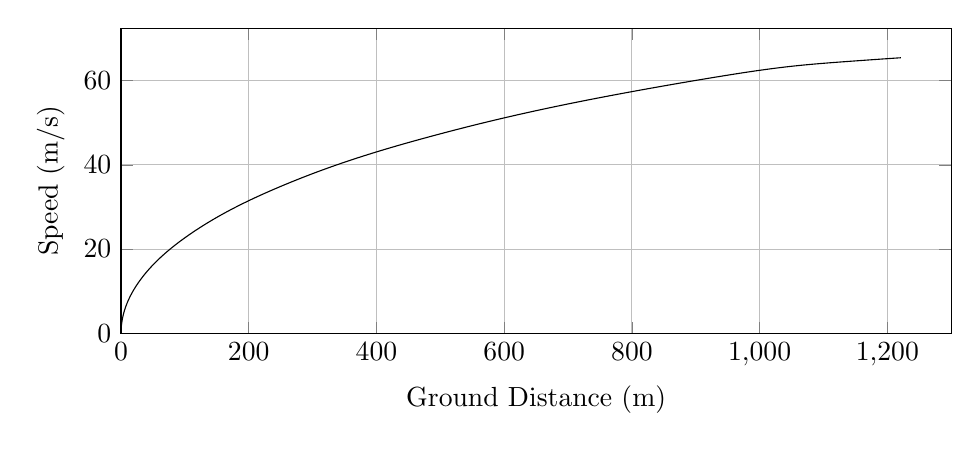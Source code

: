 %Speed_vs_GroundDistance
\begin{tikzpicture}

\begin{axis}[
width=\textwidth,
height=0.45\textwidth,
scaled ticks=false, tick label style={/pgf/number format/fixed},
xmin=0.0,
xmax=1300,
xlabel={Ground Distance (m)},
xmajorgrids,
ymin=0.0,
ymax=72.406,
ylabel={Speed (m/s)},
ymajorgrids
]

\addplot [
color=black,
solid
]
table[row sep=crcr]{
1.373E-8	2.746E-4\\
2.605E-7	0.001\\
2.049E-6	0.003\\
9.924E-6	0.007\\
4.745E-5	0.016\\
1.74E-4	0.031\\
4.061E-4	0.047\\
7.313E-4	0.063\\
0.001	0.08\\
0.002	0.096\\
0.002	0.112\\
0.003	0.129\\
0.004	0.145\\
0.005	0.161\\
0.006	0.177\\
0.007	0.194\\
0.008	0.21\\
0.009	0.226\\
0.011	0.242\\
0.012	0.259\\
0.014	0.275\\
0.015	0.291\\
0.017	0.308\\
0.019	0.324\\
0.021	0.34\\
0.023	0.357\\
0.025	0.373\\
0.028	0.389\\
0.03	0.406\\
0.032	0.422\\
0.035	0.439\\
0.038	0.455\\
0.04	0.472\\
0.043	0.488\\
0.046	0.504\\
0.049	0.521\\
0.053	0.537\\
0.056	0.553\\
0.059	0.57\\
0.063	0.586\\
0.066	0.603\\
0.07	0.619\\
0.074	0.636\\
0.078	0.653\\
0.082	0.669\\
0.086	0.686\\
0.09	0.702\\
0.094	0.719\\
0.099	0.736\\
0.103	0.752\\
0.108	0.769\\
0.112	0.785\\
0.117	0.802\\
0.122	0.819\\
0.127	0.836\\
0.132	0.852\\
0.138	0.869\\
0.143	0.886\\
0.148	0.902\\
0.154	0.919\\
0.159	0.935\\
0.165	0.952\\
0.171	0.969\\
0.177	0.986\\
0.183	1.003\\
0.189	1.02\\
0.196	1.037\\
0.202	1.053\\
0.209	1.07\\
0.215	1.088\\
0.222	1.104\\
0.229	1.122\\
0.236	1.138\\
0.243	1.155\\
0.25	1.172\\
0.258	1.189\\
0.265	1.206\\
0.272	1.223\\
0.28	1.24\\
0.288	1.257\\
0.296	1.274\\
0.304	1.292\\
0.312	1.309\\
0.32	1.326\\
0.329	1.343\\
0.337	1.36\\
0.346	1.377\\
0.355	1.395\\
0.363	1.412\\
0.372	1.43\\
0.382	1.447\\
0.391	1.464\\
0.4	1.481\\
0.41	1.499\\
0.419	1.516\\
0.429	1.533\\
0.438	1.551\\
0.448	1.568\\
0.458	1.585\\
0.468	1.603\\
0.479	1.621\\
0.489	1.638\\
0.5	1.656\\
0.511	1.674\\
0.521	1.691\\
0.532	1.709\\
0.543	1.726\\
0.554	1.743\\
0.565	1.761\\
0.577	1.779\\
0.589	1.797\\
0.6	1.815\\
0.612	1.832\\
0.624	1.85\\
0.636	1.868\\
0.649	1.886\\
0.661	1.904\\
0.674	1.922\\
0.686	1.94\\
0.699	1.958\\
0.712	1.976\\
0.725	1.994\\
0.738	2.012\\
0.752	2.03\\
0.765	2.049\\
0.779	2.067\\
0.793	2.085\\
0.807	2.104\\
0.822	2.122\\
0.836	2.141\\
0.85	2.159\\
0.865	2.178\\
0.88	2.197\\
0.895	2.215\\
0.91	2.233\\
0.925	2.252\\
0.94	2.27\\
0.956	2.289\\
0.971	2.307\\
0.987	2.326\\
1.003	2.344\\
1.019	2.363\\
1.035	2.382\\
1.052	2.401\\
1.068	2.419\\
1.085	2.438\\
1.101	2.456\\
1.118	2.475\\
1.135	2.494\\
1.153	2.513\\
1.17	2.532\\
1.188	2.551\\
1.206	2.57\\
1.224	2.589\\
1.242	2.608\\
1.261	2.628\\
1.279	2.647\\
1.298	2.666\\
1.317	2.685\\
1.335	2.704\\
1.354	2.723\\
1.374	2.743\\
1.393	2.762\\
1.413	2.782\\
1.433	2.801\\
1.453	2.82\\
1.473	2.84\\
1.493	2.859\\
1.514	2.879\\
1.534	2.898\\
1.555	2.918\\
1.576	2.937\\
1.598	2.957\\
1.62	2.977\\
1.641	2.997\\
1.663	3.017\\
1.686	3.038\\
1.708	3.057\\
1.73	3.076\\
1.752	3.096\\
1.774	3.116\\
1.797	3.136\\
1.82	3.156\\
1.843	3.175\\
1.867	3.196\\
1.89	3.216\\
1.914	3.235\\
1.937	3.255\\
1.961	3.275\\
1.985	3.295\\
2.01	3.315\\
2.035	3.336\\
2.059	3.356\\
2.085	3.376\\
2.11	3.397\\
2.135	3.417\\
2.161	3.437\\
2.186	3.457\\
2.213	3.478\\
2.239	3.499\\
2.265	3.519\\
2.292	3.54\\
2.319	3.56\\
2.346	3.58\\
2.373	3.601\\
2.401	3.622\\
2.428	3.643\\
2.456	3.663\\
2.483	3.684\\
2.512	3.704\\
2.54	3.725\\
2.568	3.746\\
2.597	3.767\\
2.626	3.788\\
2.656	3.809\\
2.686	3.83\\
2.715	3.851\\
2.746	3.872\\
2.775	3.893\\
2.805	3.914\\
2.836	3.935\\
2.866	3.956\\
2.898	3.978\\
2.929	3.999\\
2.96	4.02\\
2.992	4.042\\
3.024	4.063\\
3.056	4.085\\
3.089	4.106\\
3.122	4.128\\
3.155	4.149\\
3.188	4.171\\
3.221	4.192\\
3.254	4.214\\
3.288	4.236\\
3.322	4.257\\
3.356	4.279\\
3.391	4.301\\
3.426	4.323\\
3.462	4.346\\
3.497	4.368\\
3.532	4.389\\
3.568	4.411\\
3.604	4.433\\
3.639	4.455\\
3.677	4.478\\
3.713	4.499\\
3.75	4.521\\
3.786	4.543\\
3.823	4.565\\
3.861	4.587\\
3.899	4.61\\
3.937	4.632\\
3.975	4.654\\
4.014	4.677\\
4.052	4.699\\
4.092	4.722\\
4.132	4.744\\
4.172	4.767\\
4.211	4.789\\
4.25	4.812\\
4.292	4.835\\
4.332	4.858\\
4.373	4.88\\
4.414	4.903\\
4.456	4.926\\
4.497	4.948\\
4.538	4.971\\
4.581	4.994\\
4.624	5.017\\
4.666	5.04\\
4.709	5.063\\
4.752	5.086\\
4.795	5.109\\
4.838	5.131\\
4.881	5.154\\
4.926	5.177\\
4.97	5.2\\
5.014	5.223\\
5.059	5.246\\
5.104	5.269\\
5.15	5.292\\
5.195	5.316\\
5.241	5.339\\
5.288	5.362\\
5.334	5.386\\
5.381	5.409\\
5.428	5.432\\
5.476	5.456\\
5.525	5.48\\
5.573	5.504\\
5.621	5.527\\
5.672	5.552\\
5.72	5.575\\
5.768	5.598\\
5.817	5.622\\
5.866	5.645\\
5.917	5.67\\
5.967	5.693\\
6.017	5.717\\
6.069	5.741\\
6.12	5.765\\
6.171	5.789\\
6.223	5.813\\
6.274	5.836\\
6.326	5.861\\
6.38	5.885\\
6.432	5.909\\
6.485	5.933\\
6.537	5.956\\
6.59	5.98\\
6.644	6.005\\
6.697	6.029\\
6.752	6.053\\
6.807	6.077\\
6.863	6.102\\
6.919	6.126\\
6.975	6.151\\
7.031	6.175\\
7.087	6.2\\
7.145	6.225\\
7.203	6.25\\
7.261	6.275\\
7.321	6.3\\
7.378	6.324\\
7.438	6.35\\
7.497	6.375\\
7.557	6.4\\
7.617	6.425\\
7.677	6.45\\
7.736	6.474\\
7.796	6.499\\
7.857	6.524\\
7.917	6.549\\
7.979	6.574\\
8.04	6.599\\
8.102	6.624\\
8.165	6.649\\
8.226	6.674\\
8.291	6.7\\
8.354	6.725\\
8.418	6.75\\
8.482	6.776\\
8.547	6.802\\
8.613	6.827\\
8.678	6.853\\
8.745	6.879\\
8.811	6.904\\
8.877	6.93\\
8.943	6.955\\
9.011	6.981\\
9.079	7.008\\
9.149	7.034\\
9.216	7.06\\
9.286	7.086\\
9.355	7.112\\
9.424	7.138\\
9.493	7.164\\
9.563	7.189\\
9.632	7.215\\
9.703	7.241\\
9.773	7.267\\
9.844	7.293\\
9.915	7.319\\
9.987	7.345\\
10.059	7.372\\
10.132	7.398\\
10.206	7.424\\
10.279	7.451\\
10.353	7.477\\
10.428	7.504\\
10.503	7.53\\
10.578	7.557\\
10.655	7.584\\
10.73	7.61\\
10.806	7.637\\
10.883	7.663\\
10.959	7.69\\
11.035	7.716\\
11.113	7.743\\
11.191	7.77\\
11.268	7.796\\
11.346	7.823\\
11.424	7.849\\
11.503	7.876\\
11.581	7.902\\
11.662	7.929\\
11.742	7.956\\
11.822	7.983\\
11.902	8.009\\
11.984	8.037\\
12.065	8.064\\
12.148	8.091\\
12.231	8.118\\
12.313	8.145\\
12.397	8.172\\
12.48	8.199\\
12.564	8.226\\
12.648	8.253\\
12.736	8.282\\
12.821	8.309\\
12.908	8.336\\
12.995	8.364\\
13.082	8.392\\
13.17	8.42\\
13.258	8.447\\
13.345	8.474\\
13.433	8.502\\
13.524	8.53\\
13.611	8.557\\
13.702	8.585\\
13.792	8.613\\
13.882	8.641\\
13.975	8.669\\
14.066	8.697\\
14.158	8.725\\
14.251	8.753\\
14.343	8.781\\
14.437	8.809\\
14.533	8.838\\
14.626	8.866\\
14.722	8.894\\
14.819	8.923\\
14.914	8.951\\
15.01	8.98\\
15.108	9.009\\
15.206	9.037\\
15.304	9.066\\
15.403	9.095\\
15.503	9.124\\
15.602	9.153\\
15.701	9.181\\
15.801	9.21\\
15.9	9.238\\
16.002	9.267\\
16.103	9.296\\
16.204	9.325\\
16.305	9.353\\
16.406	9.382\\
16.509	9.411\\
16.615	9.44\\
16.718	9.469\\
16.823	9.499\\
16.929	9.528\\
17.035	9.557\\
17.141	9.587\\
17.246	9.615\\
17.352	9.644\\
17.458	9.674\\
17.566	9.703\\
17.673	9.732\\
17.782	9.761\\
17.891	9.791\\
18.001	9.82\\
18.11	9.85\\
18.22	9.879\\
18.328	9.908\\
18.437	9.937\\
18.549	9.967\\
18.659	9.996\\
18.771	10.025\\
18.884	10.055\\
18.996	10.084\\
19.109	10.114\\
19.223	10.143\\
19.338	10.173\\
19.456	10.204\\
19.573	10.234\\
19.69	10.264\\
19.805	10.293\\
19.924	10.324\\
20.042	10.354\\
20.158	10.383\\
20.278	10.414\\
20.396	10.443\\
20.516	10.474\\
20.637	10.504\\
20.755	10.533\\
20.874	10.563\\
20.996	10.594\\
21.118	10.624\\
21.24	10.654\\
21.361	10.684\\
21.485	10.714\\
21.608	10.744\\
21.732	10.775\\
21.857	10.805\\
21.981	10.835\\
22.108	10.866\\
22.235	10.897\\
22.362	10.927\\
22.488	10.958\\
22.614	10.988\\
22.744	11.019\\
22.873	11.05\\
23.004	11.081\\
23.133	11.111\\
23.263	11.142\\
23.393	11.173\\
23.523	11.203\\
23.655	11.234\\
23.786	11.265\\
23.917	11.295\\
24.047	11.326\\
24.178	11.356\\
24.315	11.388\\
24.448	11.418\\
24.579	11.448\\
24.71	11.478\\
24.843	11.509\\
24.976	11.539\\
25.112	11.57\\
25.247	11.601\\
25.385	11.632\\
25.522	11.663\\
25.661	11.694\\
25.799	11.725\\
25.826	11.731\\
25.84	11.734\\
25.841	11.734\\
25.842	11.735\\
25.848	11.736\\
25.864	11.74\\
25.906	11.749\\
25.999	11.77\\
26.123	11.798\\
26.25	11.826\\
26.377	11.854\\
26.506	11.883\\
26.634	11.911\\
26.763	11.939\\
26.893	11.968\\
27.023	11.996\\
27.154	12.025\\
27.288	12.054\\
27.42	12.083\\
27.556	12.112\\
27.691	12.142\\
27.826	12.171\\
27.96	12.199\\
28.097	12.229\\
28.233	12.258\\
28.369	12.287\\
28.507	12.317\\
28.645	12.346\\
28.783	12.375\\
28.923	12.405\\
29.062	12.435\\
29.202	12.464\\
29.343	12.494\\
29.483	12.523\\
29.626	12.553\\
29.767	12.582\\
29.909	12.612\\
30.052	12.642\\
30.197	12.672\\
30.342	12.702\\
30.486	12.731\\
30.633	12.762\\
30.778	12.791\\
30.924	12.821\\
31.071	12.851\\
31.218	12.881\\
31.367	12.911\\
31.515	12.942\\
31.664	12.972\\
31.815	13.002\\
31.966	13.033\\
32.115	13.063\\
32.266	13.093\\
32.418	13.123\\
32.57	13.153\\
32.722	13.184\\
32.877	13.214\\
33.032	13.245\\
33.185	13.275\\
33.341	13.306\\
33.498	13.337\\
33.654	13.367\\
33.811	13.398\\
33.97	13.429\\
34.126	13.46\\
34.286	13.49\\
34.445	13.521\\
34.606	13.552\\
34.766	13.583\\
34.926	13.614\\
35.086	13.645\\
35.248	13.676\\
35.412	13.707\\
35.574	13.738\\
35.735	13.768\\
35.899	13.799\\
36.065	13.831\\
36.23	13.862\\
36.395	13.893\\
36.561	13.924\\
36.728	13.955\\
36.894	13.986\\
37.059	14.017\\
37.227	14.048\\
37.394	14.079\\
37.562	14.11\\
37.733	14.142\\
37.903	14.173\\
38.071	14.204\\
38.238	14.235\\
38.408	14.266\\
38.578	14.297\\
38.75	14.328\\
38.92	14.359\\
39.093	14.39\\
39.265	14.421\\
39.437	14.452\\
39.609	14.483\\
39.783	14.515\\
39.956	14.546\\
40.132	14.577\\
40.309	14.609\\
40.486	14.64\\
40.664	14.672\\
40.84	14.703\\
41.018	14.734\\
41.198	14.766\\
41.377	14.797\\
41.557	14.829\\
41.736	14.86\\
41.916	14.892\\
42.097	14.923\\
42.278	14.955\\
42.46	14.986\\
42.64	15.017\\
42.822	15.049\\
43.006	15.08\\
43.19	15.112\\
43.372	15.143\\
43.556	15.174\\
43.74	15.206\\
43.924	15.237\\
44.107	15.268\\
44.294	15.3\\
44.479	15.331\\
44.665	15.363\\
44.852	15.394\\
45.039	15.426\\
45.228	15.457\\
45.415	15.488\\
45.603	15.52\\
45.793	15.551\\
45.984	15.583\\
46.173	15.614\\
46.364	15.646\\
46.554	15.677\\
46.745	15.709\\
46.936	15.74\\
47.127	15.771\\
47.319	15.803\\
47.511	15.834\\
47.705	15.866\\
47.9	15.897\\
48.093	15.928\\
48.287	15.96\\
48.484	15.992\\
48.681	16.023\\
48.875	16.054\\
49.071	16.086\\
49.267	16.117\\
49.466	16.149\\
49.662	16.18\\
49.86	16.211\\
50.058	16.243\\
50.258	16.275\\
50.457	16.306\\
50.656	16.337\\
50.859	16.369\\
51.061	16.401\\
51.264	16.433\\
51.464	16.464\\
51.665	16.495\\
51.866	16.526\\
52.074	16.559\\
52.282	16.591\\
52.487	16.622\\
52.695	16.655\\
52.9	16.686\\
53.108	16.718\\
53.312	16.749\\
53.52	16.781\\
53.727	16.812\\
53.937	16.844\\
54.145	16.876\\
54.351	16.907\\
54.562	16.939\\
54.776	16.971\\
54.988	17.003\\
55.198	17.035\\
55.41	17.067\\
55.624	17.098\\
55.837	17.13\\
56.047	17.162\\
56.261	17.193\\
56.475	17.225\\
56.691	17.257\\
56.909	17.289\\
57.127	17.321\\
57.347	17.354\\
57.565	17.386\\
57.782	17.418\\
57.999	17.449\\
58.218	17.481\\
58.436	17.513\\
58.658	17.545\\
58.88	17.577\\
59.103	17.61\\
59.324	17.641\\
59.545	17.673\\
59.768	17.705\\
59.991	17.737\\
60.216	17.769\\
60.44	17.801\\
60.665	17.833\\
60.891	17.866\\
61.116	17.897\\
61.343	17.93\\
61.572	17.962\\
61.799	17.994\\
62.026	18.026\\
62.254	18.058\\
62.483	18.09\\
62.714	18.122\\
62.945	18.155\\
63.178	18.187\\
63.411	18.22\\
63.645	18.252\\
63.877	18.284\\
64.112	18.317\\
64.347	18.349\\
64.583	18.382\\
64.819	18.414\\
65.056	18.446\\
65.295	18.479\\
65.532	18.511\\
65.77	18.544\\
66.01	18.577\\
66.253	18.609\\
66.493	18.642\\
66.734	18.675\\
66.977	18.707\\
67.219	18.74\\
67.464	18.773\\
67.706	18.805\\
67.954	18.838\\
68.198	18.871\\
68.444	18.904\\
68.69	18.937\\
68.94	18.97\\
69.19	19.003\\
69.44	19.036\\
69.69	19.069\\
69.941	19.102\\
70.193	19.135\\
70.447	19.168\\
70.699	19.201\\
70.954	19.235\\
71.211	19.268\\
71.468	19.302\\
71.725	19.335\\
71.982	19.368\\
72.241	19.402\\
72.499	19.435\\
72.759	19.469\\
73.02	19.502\\
73.281	19.536\\
73.543	19.569\\
73.806	19.603\\
74.072	19.637\\
74.339	19.671\\
74.605	19.705\\
74.873	19.739\\
75.14	19.772\\
75.411	19.807\\
75.683	19.841\\
75.951	19.875\\
76.224	19.909\\
76.499	19.943\\
76.772	19.978\\
77.047	20.012\\
77.323	20.046\\
77.599	20.081\\
77.878	20.115\\
78.157	20.15\\
78.438	20.185\\
78.721	20.219\\
79.001	20.254\\
79.284	20.289\\
79.57	20.324\\
79.854	20.359\\
80.139	20.393\\
80.426	20.428\\
80.715	20.463\\
81.007	20.499\\
81.295	20.534\\
81.585	20.569\\
81.875	20.604\\
82.171	20.64\\
82.467	20.675\\
82.764	20.711\\
83.058	20.746\\
83.359	20.782\\
83.657	20.818\\
83.955	20.853\\
84.253	20.889\\
84.557	20.925\\
84.86	20.961\\
85.165	20.997\\
85.472	21.033\\
85.779	21.069\\
86.087	21.105\\
86.398	21.142\\
86.711	21.178\\
87.026	21.215\\
87.34	21.252\\
87.654	21.288\\
87.967	21.325\\
88.285	21.362\\
88.61	21.399\\
88.929	21.436\\
89.25	21.473\\
89.575	21.51\\
89.902	21.548\\
90.226	21.585\\
90.549	21.622\\
90.878	21.66\\
91.205	21.697\\
91.538	21.735\\
91.871	21.772\\
92.201	21.81\\
92.531	21.847\\
92.864	21.885\\
93.198	21.922\\
93.533	21.96\\
93.867	21.997\\
94.203	22.035\\
94.541	22.073\\
94.874	22.11\\
95.217	22.148\\
95.554	22.186\\
95.892	22.223\\
96.231	22.261\\
96.572	22.298\\
96.908	22.335\\
97.248	22.373\\
97.588	22.41\\
97.926	22.447\\
98.267	22.485\\
98.605	22.522\\
98.946	22.559\\
99.287	22.596\\
99.634	22.634\\
99.977	22.671\\
100.316	22.708\\
100.656	22.745\\
100.996	22.781\\
101.34	22.819\\
101.68	22.855\\
102.017	22.891\\
102.357	22.928\\
102.694	22.964\\
103.035	23.0\\
103.376	23.037\\
103.719	23.073\\
104.059	23.109\\
104.395	23.145\\
104.733	23.181\\
105.071	23.217\\
105.407	23.252\\
105.744	23.288\\
106.08	23.323\\
106.416	23.359\\
106.756	23.394\\
107.094	23.43\\
107.432	23.465\\
107.447	23.467\\
107.458	23.468\\
107.462	23.468\\
107.465	23.469\\
107.468	23.469\\
107.484	23.471\\
107.532	23.476\\
107.687	23.492\\
107.976	23.522\\
108.277	23.554\\
108.582	23.585\\
108.886	23.617\\
109.192	23.649\\
109.502	23.681\\
109.811	23.713\\
110.121	23.745\\
110.433	23.777\\
110.747	23.809\\
111.065	23.842\\
111.382	23.875\\
111.701	23.908\\
112.023	23.941\\
112.343	23.973\\
112.668	24.007\\
112.993	24.04\\
113.32	24.073\\
113.65	24.107\\
113.979	24.14\\
114.313	24.174\\
114.644	24.208\\
114.981	24.242\\
115.32	24.276\\
115.658	24.31\\
116.001	24.344\\
116.342	24.379\\
116.686	24.413\\
117.033	24.448\\
117.379	24.483\\
117.729	24.518\\
118.08	24.553\\
118.434	24.588\\
118.792	24.623\\
119.148	24.659\\
119.504	24.694\\
119.863	24.73\\
120.226	24.765\\
120.59	24.801\\
120.955	24.837\\
121.32	24.873\\
121.686	24.909\\
122.053	24.945\\
122.423	24.981\\
122.795	25.018\\
123.166	25.054\\
123.54	25.09\\
123.912	25.126\\
124.29	25.163\\
124.663	25.199\\
125.039	25.235\\
125.414	25.272\\
125.79	25.308\\
126.168	25.344\\
126.546	25.381\\
126.925	25.417\\
127.303	25.453\\
127.683	25.489\\
128.062	25.526\\
128.444	25.562\\
128.823	25.598\\
129.199	25.634\\
129.578	25.669\\
129.955	25.705\\
130.334	25.741\\
130.714	25.777\\
131.095	25.813\\
131.477	25.849\\
131.857	25.884\\
132.239	25.92\\
132.616	25.955\\
133.0	25.991\\
133.381	26.027\\
133.761	26.062\\
134.136	26.097\\
134.516	26.132\\
134.897	26.167\\
135.274	26.202\\
135.652	26.237\\
136.033	26.272\\
136.412	26.307\\
136.79	26.342\\
137.17	26.377\\
137.548	26.411\\
137.926	26.446\\
138.305	26.48\\
138.684	26.515\\
139.063	26.549\\
139.441	26.584\\
139.819	26.618\\
140.198	26.652\\
140.573	26.686\\
140.951	26.72\\
141.328	26.754\\
141.706	26.788\\
142.084	26.822\\
142.464	26.856\\
142.841	26.89\\
143.219	26.924\\
143.6	26.958\\
143.98	26.992\\
144.359	27.025\\
144.736	27.059\\
145.113	27.092\\
145.491	27.126\\
145.87	27.159\\
146.245	27.192\\
146.624	27.226\\
147.001	27.259\\
147.379	27.292\\
147.757	27.325\\
148.136	27.358\\
148.514	27.391\\
148.891	27.424\\
149.271	27.457\\
149.653	27.491\\
150.033	27.524\\
150.414	27.557\\
150.793	27.59\\
151.173	27.622\\
151.554	27.655\\
151.935	27.688\\
152.319	27.721\\
152.702	27.754\\
153.083	27.787\\
153.467	27.82\\
153.848	27.852\\
154.231	27.885\\
154.615	27.918\\
155.0	27.951\\
155.383	27.983\\
155.768	28.016\\
156.151	28.048\\
156.535	28.081\\
156.92	28.113\\
157.306	28.146\\
157.691	28.178\\
158.078	28.211\\
158.465	28.243\\
158.851	28.276\\
159.24	28.308\\
159.627	28.341\\
160.02	28.374\\
160.408	28.406\\
160.796	28.438\\
161.184	28.471\\
161.576	28.503\\
161.968	28.536\\
162.358	28.568\\
162.751	28.6\\
163.145	28.633\\
163.537	28.665\\
163.93	28.697\\
164.324	28.73\\
164.717	28.762\\
165.11	28.794\\
165.504	28.826\\
165.898	28.859\\
166.291	28.891\\
166.689	28.923\\
167.083	28.955\\
167.48	28.987\\
167.88	29.02\\
168.278	29.052\\
168.677	29.084\\
169.075	29.116\\
169.476	29.148\\
169.878	29.181\\
170.279	29.213\\
170.681	29.245\\
171.086	29.278\\
171.488	29.31\\
171.893	29.342\\
172.297	29.374\\
172.703	29.407\\
173.111	29.439\\
173.516	29.471\\
173.926	29.504\\
174.336	29.536\\
174.746	29.569\\
175.157	29.601\\
175.569	29.633\\
175.98	29.666\\
176.393	29.698\\
176.804	29.73\\
177.219	29.763\\
177.633	29.795\\
178.051	29.828\\
178.467	29.86\\
178.884	29.893\\
179.298	29.925\\
179.716	29.957\\
180.134	29.99\\
180.554	30.022\\
180.977	30.055\\
181.4	30.088\\
181.823	30.12\\
182.246	30.153\\
182.673	30.186\\
183.1	30.218\\
183.529	30.251\\
183.958	30.284\\
184.386	30.317\\
184.817	30.35\\
185.246	30.382\\
185.678	30.415\\
186.109	30.448\\
186.54	30.481\\
186.971	30.513\\
187.407	30.546\\
187.842	30.579\\
188.278	30.612\\
188.718	30.645\\
189.161	30.678\\
189.601	30.711\\
190.039	30.744\\
190.48	30.777\\
190.925	30.81\\
191.372	30.844\\
191.818	30.877\\
192.265	30.91\\
192.715	30.944\\
193.165	30.977\\
193.616	31.01\\
194.067	31.044\\
194.521	31.077\\
194.978	31.111\\
195.436	31.145\\
195.895	31.179\\
196.354	31.212\\
196.818	31.246\\
197.281	31.28\\
197.745	31.314\\
198.212	31.348\\
198.678	31.382\\
199.146	31.416\\
199.617	31.451\\
200.086	31.485\\
200.555	31.519\\
201.028	31.553\\
201.501	31.587\\
201.979	31.621\\
202.457	31.656\\
202.938	31.69\\
203.422	31.725\\
203.906	31.76\\
204.394	31.795\\
204.881	31.83\\
205.374	31.865\\
205.868	31.9\\
206.362	31.935\\
206.856	31.97\\
207.356	32.006\\
207.853	32.041\\
208.356	32.077\\
208.859	32.112\\
209.361	32.148\\
209.864	32.183\\
210.375	32.219\\
210.888	32.255\\
211.409	32.292\\
211.928	32.328\\
212.45	32.365\\
212.973	32.401\\
213.501	32.438\\
214.031	32.475\\
214.556	32.512\\
215.09	32.549\\
215.63	32.586\\
216.172	32.624\\
216.713	32.661\\
217.254	32.698\\
217.799	32.736\\
218.348	32.774\\
218.897	32.811\\
219.458	32.85\\
220.018	32.888\\
220.58	32.927\\
221.149	32.966\\
221.724	33.005\\
222.297	33.044\\
222.872	33.083\\
223.455	33.123\\
224.043	33.162\\
224.627	33.202\\
225.215	33.242\\
225.809	33.282\\
226.407	33.322\\
227.01	33.363\\
227.62	33.404\\
228.232	33.445\\
228.841	33.485\\
229.46	33.527\\
230.088	33.569\\
230.713	33.61\\
231.34	33.652\\
231.962	33.694\\
232.584	33.735\\
233.21	33.776\\
233.841	33.818\\
234.463	33.859\\
235.095	33.901\\
235.716	33.942\\
236.336	33.983\\
236.958	34.023\\
237.577	34.064\\
238.195	34.104\\
238.811	34.145\\
239.426	34.185\\
240.037	34.225\\
240.639	34.264\\
241.242	34.303\\
241.843	34.342\\
242.443	34.381\\
243.037	34.42\\
243.631	34.458\\
244.221	34.496\\
244.812	34.534\\
245.397	34.572\\
245.979	34.609\\
246.559	34.647\\
247.13	34.683\\
247.707	34.72\\
248.28	34.757\\
248.853	34.794\\
249.419	34.83\\
249.978	34.866\\
250.541	34.901\\
251.101	34.937\\
251.656	34.972\\
252.209	35.008\\
252.762	35.043\\
253.314	35.078\\
253.866	35.113\\
254.414	35.147\\
254.957	35.182\\
255.065	35.188\\
255.13	35.192\\
255.178	35.196\\
255.206	35.197\\
255.231	35.199\\
255.254	35.2\\
255.276	35.202\\
255.29	35.203\\
255.295	35.203\\
255.3	35.203\\
255.325	35.205\\
255.432	35.212\\
255.722	35.23\\
256.196	35.26\\
256.674	35.29\\
257.155	35.32\\
257.637	35.35\\
258.123	35.381\\
258.614	35.412\\
259.105	35.442\\
259.598	35.473\\
260.095	35.504\\
260.596	35.536\\
261.102	35.567\\
261.609	35.599\\
262.119	35.631\\
262.632	35.663\\
263.148	35.695\\
263.667	35.727\\
264.188	35.759\\
264.713	35.792\\
265.241	35.825\\
265.772	35.857\\
266.308	35.89\\
266.85	35.924\\
267.393	35.957\\
267.937	35.991\\
268.492	36.025\\
269.048	36.059\\
269.61	36.094\\
270.172	36.128\\
270.744	36.163\\
271.317	36.198\\
271.892	36.233\\
272.479	36.269\\
273.068	36.305\\
273.661	36.341\\
274.253	36.377\\
274.852	36.413\\
275.459	36.45\\
276.069	36.487\\
276.681	36.524\\
277.297	36.561\\
277.922	36.599\\
278.551	36.637\\
279.178	36.675\\
279.818	36.713\\
280.455	36.751\\
281.097	36.79\\
281.737	36.828\\
282.381	36.866\\
283.03	36.905\\
283.677	36.944\\
284.32	36.982\\
284.96	37.02\\
285.602	37.058\\
286.242	37.096\\
286.878	37.133\\
287.518	37.171\\
288.15	37.208\\
288.779	37.245\\
289.411	37.283\\
290.037	37.319\\
290.662	37.356\\
291.285	37.393\\
291.907	37.429\\
292.523	37.465\\
293.138	37.501\\
293.75	37.536\\
294.367	37.572\\
294.974	37.608\\
295.58	37.643\\
296.189	37.678\\
296.791	37.713\\
297.393	37.748\\
297.989	37.782\\
298.587	37.816\\
299.181	37.851\\
299.772	37.884\\
300.366	37.919\\
300.959	37.953\\
301.552	37.987\\
302.14	38.02\\
302.727	38.054\\
303.312	38.087\\
303.894	38.12\\
304.478	38.153\\
305.06	38.186\\
305.639	38.219\\
306.216	38.252\\
306.796	38.285\\
307.372	38.317\\
307.948	38.35\\
308.526	38.382\\
309.101	38.415\\
309.681	38.447\\
310.254	38.479\\
310.827	38.512\\
311.402	38.544\\
311.97	38.576\\
312.54	38.607\\
313.109	38.639\\
313.68	38.671\\
314.25	38.703\\
314.821	38.734\\
315.389	38.766\\
315.96	38.797\\
316.529	38.829\\
317.096	38.86\\
317.662	38.891\\
318.229	38.923\\
318.795	38.954\\
319.363	38.985\\
319.93	39.016\\
320.496	39.047\\
321.063	39.078\\
321.629	39.109\\
322.195	39.14\\
322.762	39.171\\
323.328	39.202\\
323.894	39.233\\
324.46	39.264\\
325.024	39.294\\
325.593	39.325\\
326.157	39.356\\
326.724	39.386\\
327.289	39.417\\
327.856	39.447\\
328.423	39.478\\
328.989	39.508\\
329.555	39.539\\
330.122	39.569\\
330.687	39.6\\
331.253	39.63\\
331.821	39.66\\
332.386	39.69\\
332.954	39.721\\
333.523	39.751\\
334.09	39.781\\
334.659	39.811\\
335.225	39.842\\
335.795	39.872\\
336.367	39.902\\
336.935	39.932\\
337.505	39.962\\
338.076	39.992\\
338.645	40.022\\
339.213	40.052\\
339.783	40.082\\
340.352	40.112\\
340.923	40.142\\
341.497	40.172\\
342.071	40.202\\
342.643	40.232\\
343.216	40.262\\
343.788	40.291\\
344.363	40.321\\
344.936	40.351\\
345.512	40.381\\
346.089	40.411\\
346.663	40.441\\
347.24	40.47\\
347.815	40.5\\
348.392	40.53\\
348.967	40.559\\
349.544	40.589\\
350.122	40.619\\
350.701	40.648\\
351.281	40.678\\
351.862	40.708\\
352.443	40.738\\
353.022	40.767\\
353.605	40.797\\
354.189	40.827\\
354.773	40.856\\
355.356	40.886\\
355.942	40.916\\
356.528	40.945\\
357.115	40.975\\
357.702	41.005\\
358.289	41.034\\
358.88	41.064\\
359.47	41.094\\
360.061	41.124\\
360.656	41.153\\
361.248	41.183\\
361.84	41.213\\
362.434	41.242\\
363.027	41.272\\
363.621	41.302\\
364.217	41.332\\
364.817	41.361\\
365.417	41.391\\
366.017	41.421\\
366.613	41.451\\
367.214	41.48\\
367.814	41.51\\
368.414	41.54\\
369.014	41.569\\
369.618	41.599\\
370.22	41.629\\
370.829	41.659\\
371.433	41.688\\
372.038	41.718\\
372.65	41.748\\
373.262	41.778\\
373.873	41.808\\
374.485	41.838\\
375.098	41.867\\
375.714	41.897\\
376.329	41.927\\
376.947	41.957\\
377.561	41.987\\
378.184	42.017\\
378.805	42.047\\
379.427	42.077\\
380.051	42.107\\
380.673	42.137\\
381.299	42.168\\
381.926	42.198\\
382.557	42.228\\
383.184	42.258\\
383.816	42.288\\
384.448	42.319\\
385.08	42.349\\
385.714	42.379\\
386.35	42.409\\
386.988	42.44\\
387.628	42.47\\
388.268	42.5\\
388.909	42.531\\
389.55	42.561\\
390.196	42.592\\
390.841	42.622\\
391.485	42.653\\
392.135	42.683\\
392.787	42.714\\
393.438	42.745\\
394.091	42.775\\
394.747	42.806\\
395.402	42.837\\
396.061	42.867\\
396.725	42.898\\
397.389	42.929\\
398.056	42.96\\
398.723	42.991\\
399.391	43.023\\
400.061	43.054\\
400.73	43.085\\
401.403	43.116\\
402.077	43.147\\
402.752	43.178\\
403.433	43.21\\
404.116	43.241\\
404.802	43.273\\
405.486	43.304\\
406.179	43.336\\
406.87	43.368\\
407.565	43.399\\
408.261	43.431\\
408.96	43.463\\
409.662	43.495\\
410.366	43.527\\
411.073	43.559\\
411.782	43.592\\
412.494	43.624\\
413.206	43.656\\
413.923	43.689\\
414.641	43.721\\
415.364	43.754\\
416.088	43.786\\
416.816	43.819\\
417.548	43.852\\
418.283	43.885\\
419.02	43.918\\
419.762	43.952\\
420.508	43.985\\
421.254	44.018\\
422.002	44.052\\
422.76	44.085\\
423.518	44.119\\
424.279	44.153\\
425.049	44.187\\
425.818	44.221\\
426.595	44.256\\
427.373	44.29\\
428.156	44.325\\
428.944	44.36\\
429.739	44.395\\
430.539	44.43\\
431.347	44.465\\
432.161	44.501\\
432.977	44.537\\
433.799	44.573\\
434.632	44.609\\
435.469	44.646\\
436.313	44.683\\
437.164	44.72\\
438.016	44.757\\
438.881	44.795\\
439.752	44.832\\
440.638	44.871\\
441.539	44.91\\
442.438	44.949\\
443.35	44.988\\
444.278	45.028\\
445.208	45.068\\
446.152	45.109\\
447.102	45.149\\
448.065	45.191\\
449.036	45.232\\
450.025	45.275\\
451.017	45.317\\
452.021	45.36\\
453.024	45.402\\
454.028	45.445\\
455.031	45.488\\
456.032	45.53\\
457.029	45.572\\
458.019	45.614\\
458.998	45.656\\
459.962	45.696\\
460.921	45.737\\
461.862	45.776\\
462.802	45.816\\
463.728	45.855\\
464.639	45.893\\
465.541	45.93\\
466.435	45.968\\
467.32	46.005\\
468.201	46.042\\
469.072	46.078\\
469.935	46.114\\
470.79	46.149\\
471.642	46.185\\
472.488	46.22\\
473.325	46.255\\
474.157	46.289\\
474.987	46.323\\
475.812	46.358\\
476.636	46.392\\
477.449	46.425\\
478.26	46.459\\
479.068	46.492\\
479.872	46.525\\
480.672	46.558\\
481.464	46.59\\
482.254	46.623\\
483.044	46.655\\
483.825	46.687\\
484.605	46.719\\
485.381	46.751\\
486.155	46.782\\
486.923	46.814\\
487.691	46.845\\
488.453	46.876\\
489.214	46.907\\
489.366	46.913\\
489.914	46.936\\
489.944	46.937\\
489.952	46.937\\
489.959	46.938\\
490.009	46.94\\
490.223	46.948\\
490.808	46.972\\
491.555	47.002\\
492.306	47.033\\
493.056	47.063\\
493.812	47.094\\
494.571	47.125\\
495.339	47.156\\
496.105	47.187\\
496.876	47.218\\
497.652	47.249\\
498.436	47.281\\
499.222	47.313\\
500.016	47.345\\
500.817	47.377\\
501.621	47.409\\
502.431	47.442\\
503.249	47.475\\
504.068	47.508\\
504.892	47.54\\
505.726	47.574\\
506.569	47.608\\
507.414	47.641\\
508.268	47.675\\
509.127	47.71\\
509.992	47.744\\
510.87	47.779\\
511.756	47.814\\
512.653	47.85\\
513.553	47.886\\
514.468	47.922\\
515.387	47.958\\
516.317	47.995\\
517.26	48.032\\
518.213	48.07\\
519.176	48.108\\
520.141	48.146\\
521.123	48.185\\
522.121	48.224\\
523.126	48.263\\
524.142	48.303\\
525.163	48.343\\
526.197	48.383\\
527.233	48.424\\
528.27	48.464\\
529.313	48.505\\
530.357	48.545\\
531.392	48.586\\
532.424	48.626\\
533.46	48.666\\
534.487	48.706\\
535.502	48.745\\
536.515	48.784\\
537.523	48.823\\
538.516	48.861\\
539.508	48.899\\
540.486	48.937\\
541.466	48.974\\
542.436	49.011\\
543.404	49.048\\
544.359	49.085\\
545.307	49.121\\
546.251	49.157\\
547.192	49.193\\
548.128	49.228\\
549.061	49.264\\
549.992	49.299\\
550.913	49.334\\
551.832	49.369\\
552.743	49.403\\
553.651	49.437\\
554.557	49.471\\
555.46	49.505\\
556.356	49.539\\
557.251	49.573\\
558.144	49.606\\
559.04	49.64\\
559.931	49.673\\
560.818	49.706\\
561.696	49.739\\
562.58	49.772\\
563.461	49.805\\
564.339	49.837\\
565.215	49.87\\
566.089	49.902\\
566.962	49.935\\
567.83	49.967\\
568.698	49.999\\
569.562	50.031\\
570.424	50.063\\
571.285	50.094\\
572.149	50.126\\
573.01	50.158\\
573.868	50.189\\
574.726	50.221\\
575.584	50.252\\
576.439	50.283\\
577.29	50.315\\
578.144	50.346\\
578.996	50.377\\
579.849	50.408\\
580.701	50.439\\
581.548	50.47\\
582.398	50.5\\
583.244	50.531\\
584.095	50.562\\
584.945	50.593\\
585.791	50.623\\
586.639	50.654\\
587.483	50.684\\
588.328	50.715\\
589.173	50.745\\
590.017	50.775\\
590.861	50.805\\
591.706	50.836\\
592.546	50.866\\
593.391	50.896\\
594.233	50.926\\
595.075	50.956\\
595.916	50.986\\
596.757	51.016\\
597.6	51.046\\
598.443	51.076\\
599.285	51.106\\
600.126	51.135\\
600.967	51.165\\
601.809	51.195\\
602.649	51.224\\
603.49	51.254\\
604.332	51.284\\
605.175	51.313\\
606.017	51.343\\
606.856	51.372\\
607.7	51.402\\
608.547	51.431\\
609.385	51.461\\
610.229	51.49\\
611.072	51.52\\
611.914	51.549\\
612.757	51.578\\
613.604	51.608\\
614.448	51.637\\
615.288	51.666\\
616.128	51.695\\
616.972	51.724\\
617.817	51.753\\
618.663	51.783\\
619.508	51.812\\
620.355	51.841\\
621.202	51.87\\
622.049	51.899\\
622.901	51.928\\
623.747	51.957\\
624.597	51.986\\
625.445	52.015\\
626.295	52.044\\
627.146	52.073\\
627.996	52.102\\
628.849	52.131\\
629.704	52.16\\
630.554	52.189\\
631.409	52.218\\
632.264	52.247\\
633.12	52.276\\
633.978	52.305\\
634.836	52.334\\
635.695	52.363\\
636.551	52.391\\
637.411	52.42\\
638.27	52.449\\
639.128	52.478\\
639.989	52.507\\
640.855	52.536\\
641.717	52.565\\
642.58	52.593\\
643.445	52.622\\
644.308	52.651\\
645.175	52.68\\
646.04	52.708\\
646.912	52.737\\
647.781	52.766\\
648.656	52.795\\
649.528	52.824\\
650.399	52.853\\
651.271	52.881\\
652.146	52.91\\
653.022	52.939\\
653.896	52.968\\
654.773	52.996\\
655.652	53.025\\
656.528	53.054\\
657.411	53.083\\
658.292	53.112\\
659.177	53.14\\
660.065	53.169\\
660.954	53.198\\
661.84	53.227\\
662.732	53.256\\
663.62	53.285\\
664.513	53.314\\
665.403	53.343\\
666.297	53.371\\
667.191	53.4\\
668.084	53.429\\
668.985	53.458\\
669.886	53.487\\
670.786	53.516\\
671.69	53.545\\
672.589	53.574\\
673.498	53.603\\
674.41	53.632\\
675.315	53.661\\
676.227	53.69\\
677.141	53.719\\
678.056	53.748\\
678.969	53.777\\
679.887	53.806\\
680.808	53.836\\
681.731	53.865\\
682.65	53.894\\
683.574	53.923\\
684.496	53.952\\
685.42	53.981\\
686.348	54.01\\
687.277	54.04\\
688.206	54.069\\
689.14	54.098\\
690.076	54.127\\
691.015	54.157\\
691.955	54.186\\
692.895	54.215\\
693.84	54.245\\
694.787	54.274\\
695.735	54.304\\
696.688	54.333\\
697.639	54.363\\
698.598	54.393\\
699.55	54.422\\
700.504	54.452\\
701.465	54.481\\
702.426	54.511\\
703.387	54.541\\
704.361	54.571\\
705.332	54.6\\
706.3	54.63\\
707.277	54.66\\
708.249	54.69\\
709.228	54.72\\
710.209	54.75\\
711.195	54.78\\
712.187	54.81\\
713.176	54.84\\
714.167	54.87\\
715.16	54.9\\
716.158	54.931\\
717.163	54.961\\
718.17	54.992\\
719.176	55.022\\
720.188	55.053\\
721.202	55.083\\
722.218	55.114\\
723.235	55.144\\
724.259	55.175\\
725.282	55.206\\
726.311	55.237\\
727.34	55.267\\
728.372	55.298\\
729.411	55.329\\
730.456	55.36\\
731.507	55.392\\
732.557	55.423\\
733.619	55.455\\
734.676	55.486\\
735.735	55.517\\
736.801	55.549\\
737.875	55.581\\
738.951	55.612\\
740.03	55.644\\
741.117	55.676\\
742.213	55.709\\
743.31	55.741\\
744.411	55.773\\
745.517	55.806\\
746.626	55.838\\
747.746	55.871\\
748.868	55.904\\
749.997	55.937\\
751.133	55.97\\
752.272	56.003\\
753.42	56.036\\
754.571	56.07\\
755.726	56.103\\
756.894	56.137\\
758.066	56.171\\
759.248	56.205\\
760.44	56.24\\
761.643	56.274\\
762.846	56.309\\
764.068	56.344\\
765.299	56.38\\
766.409	56.411\\
766.536	56.415\\
767.785	56.451\\
769.045	56.487\\
770.317	56.523\\
771.608	56.56\\
772.911	56.597\\
774.227	56.635\\
775.554	56.673\\
776.894	56.711\\
778.259	56.749\\
779.639	56.788\\
781.041	56.828\\
782.472	56.868\\
783.925	56.909\\
785.394	56.951\\
786.889	56.993\\
788.418	57.036\\
789.974	57.079\\
791.554	57.124\\
793.143	57.168\\
794.756	57.213\\
796.359	57.258\\
797.957	57.302\\
799.531	57.346\\
801.09	57.389\\
802.606	57.431\\
804.102	57.473\\
805.578	57.514\\
807.031	57.554\\
808.453	57.593\\
809.851	57.631\\
811.244	57.67\\
812.616	57.707\\
813.967	57.744\\
815.301	57.781\\
816.62	57.817\\
817.926	57.853\\
819.226	57.888\\
820.504	57.923\\
821.781	57.958\\
823.044	57.992\\
824.298	58.026\\
825.541	58.06\\
826.781	58.094\\
828.007	58.127\\
829.228	58.16\\
830.44	58.193\\
831.646	58.225\\
832.846	58.258\\
834.038	58.29\\
835.223	58.322\\
836.397	58.354\\
837.576	58.385\\
838.742	58.417\\
839.902	58.448\\
841.06	58.479\\
842.211	58.51\\
843.358	58.54\\
844.501	58.571\\
845.64	58.601\\
846.772	58.632\\
847.897	58.662\\
848.121	58.668\\
848.162	58.669\\
848.201	58.67\\
848.239	58.671\\
848.264	58.671\\
848.292	58.672\\
848.421	58.676\\
848.959	58.69\\
850.144	58.722\\
851.299	58.752\\
852.463	58.783\\
853.634	58.814\\
854.814	58.846\\
855.997	58.877\\
857.191	58.909\\
858.392	58.941\\
859.6	58.972\\
860.816	59.005\\
862.04	59.037\\
863.279	59.07\\
864.531	59.103\\
865.783	59.136\\
867.051	59.169\\
868.328	59.202\\
869.616	59.236\\
870.918	59.27\\
872.237	59.305\\
873.563	59.34\\
874.906	59.375\\
876.263	59.41\\
877.637	59.446\\
879.021	59.482\\
880.42	59.518\\
881.842	59.555\\
883.282	59.593\\
884.736	59.63\\
886.21	59.668\\
887.71	59.707\\
889.239	59.747\\
890.78	59.786\\
892.334	59.826\\
893.918	59.867\\
895.516	59.908\\
897.132	59.949\\
898.768	59.991\\
900.398	60.033\\
902.036	60.075\\
903.665	60.116\\
905.279	60.157\\
906.886	60.198\\
908.466	60.238\\
910.047	60.278\\
911.595	60.317\\
913.13	60.356\\
914.657	60.394\\
916.168	60.432\\
917.658	60.469\\
919.146	60.507\\
920.618	60.544\\
922.073	60.58\\
923.527	60.616\\
924.964	60.652\\
926.386	60.687\\
927.806	60.723\\
929.207	60.757\\
930.604	60.792\\
932.001	60.827\\
933.391	60.861\\
934.768	60.895\\
936.138	60.929\\
937.501	60.962\\
938.858	60.995\\
940.213	61.029\\
941.561	61.062\\
942.901	61.094\\
944.239	61.127\\
945.569	61.16\\
946.898	61.192\\
948.228	61.224\\
949.551	61.256\\
950.866	61.288\\
952.181	61.32\\
953.489	61.352\\
954.798	61.383\\
956.102	61.415\\
957.406	61.446\\
958.709	61.477\\
960.006	61.508\\
961.302	61.539\\
962.594	61.57\\
963.882	61.601\\
965.171	61.632\\
966.453	61.662\\
966.71	61.668\\
966.941	61.674\\
967.172	61.679\\
967.398	61.685\\
967.625	61.69\\
967.856	61.695\\
968.088	61.701\\
968.32	61.706\\
968.551	61.712\\
968.781	61.717\\
969.014	61.723\\
969.247	61.728\\
969.479	61.733\\
969.703	61.739\\
969.928	61.744\\
970.15	61.749\\
970.376	61.754\\
970.61	61.76\\
970.841	61.765\\
971.07	61.771\\
971.301	61.776\\
971.534	61.781\\
971.766	61.787\\
971.991	61.792\\
972.224	61.798\\
972.456	61.803\\
972.674	61.808\\
972.897	61.813\\
973.132	61.819\\
973.363	61.824\\
973.597	61.829\\
973.824	61.835\\
974.058	61.84\\
974.292	61.845\\
974.526	61.851\\
974.758	61.856\\
974.992	61.862\\
975.225	61.867\\
975.451	61.872\\
975.686	61.878\\
975.917	61.883\\
976.149	61.888\\
976.383	61.894\\
976.616	61.899\\
976.853	61.905\\
977.078	61.91\\
977.302	61.915\\
977.529	61.92\\
977.763	61.925\\
977.999	61.931\\
978.221	61.936\\
978.458	61.941\\
978.696	61.947\\
978.934	61.952\\
979.172	61.958\\
979.403	61.963\\
979.636	61.968\\
979.874	61.974\\
980.113	61.979\\
980.348	61.984\\
980.587	61.99\\
980.82	61.995\\
981.053	62.001\\
981.29	62.006\\
981.522	62.011\\
981.76	62.017\\
982.0	62.022\\
982.23	62.027\\
982.466	62.033\\
982.699	62.038\\
982.93	62.043\\
983.17	62.048\\
983.409	62.054\\
983.647	62.059\\
983.886	62.065\\
984.125	62.07\\
984.366	62.075\\
984.603	62.081\\
984.832	62.086\\
985.068	62.091\\
985.306	62.097\\
985.544	62.102\\
985.772	62.107\\
986.015	62.112\\
986.252	62.118\\
986.494	62.123\\
986.737	62.129\\
986.98	62.134\\
987.223	62.139\\
987.455	62.145\\
987.695	62.15\\
987.935	62.155\\
988.177	62.161\\
988.42	62.166\\
988.653	62.171\\
988.886	62.176\\
989.13	62.182\\
989.37	62.187\\
989.603	62.192\\
989.844	62.198\\
990.087	62.203\\
990.328	62.208\\
990.567	62.214\\
990.813	62.219\\
991.05	62.224\\
991.289	62.23\\
991.528	62.235\\
991.771	62.24\\
991.996	62.245\\
992.242	62.251\\
992.487	62.256\\
992.727	62.261\\
992.948	62.266\\
993.194	62.271\\
993.441	62.277\\
993.679	62.282\\
993.92	62.287\\
994.168	62.293\\
994.417	62.298\\
994.667	62.304\\
994.9	62.309\\
995.134	62.314\\
995.384	62.319\\
995.63	62.325\\
995.864	62.33\\
996.105	62.335\\
996.346	62.34\\
996.596	62.345\\
996.845	62.351\\
997.087	62.356\\
997.326	62.361\\
997.573	62.367\\
997.821	62.372\\
998.071	62.377\\
998.314	62.383\\
998.54	62.387\\
998.793	62.393\\
999.044	62.398\\
999.296	62.404\\
999.546	62.409\\
999.794	62.414\\
1000.046	62.42\\
1000.3	62.425\\
1000.555	62.431\\
1000.79	62.436\\
1001.042	62.441\\
1001.296	62.446\\
1001.55	62.452\\
1001.79	62.457\\
1002.035	62.462\\
1002.287	62.467\\
1002.543	62.473\\
1002.788	62.478\\
1003.026	62.483\\
1003.282	62.488\\
1003.537	62.494\\
1003.79	62.499\\
1004.043	62.504\\
1004.296	62.51\\
1004.553	62.515\\
1004.811	62.521\\
1005.069	62.526\\
1005.326	62.531\\
1005.584	62.537\\
1005.843	62.542\\
1006.099	62.548\\
1006.346	62.553\\
1006.607	62.558\\
1006.865	62.564\\
1007.126	62.569\\
1007.388	62.574\\
1007.64	62.58\\
1007.903	62.585\\
1008.165	62.59\\
1008.425	62.596\\
1008.683	62.601\\
1008.924	62.606\\
1009.178	62.611\\
1009.433	62.617\\
1009.69	62.622\\
1009.944	62.627\\
1010.21	62.633\\
1010.473	62.638\\
1010.739	62.644\\
1011.006	62.649\\
1011.265	62.654\\
1011.529	62.66\\
1011.795	62.665\\
1012.063	62.671\\
1012.332	62.676\\
1012.595	62.681\\
1012.861	62.687\\
1013.126	62.692\\
1013.375	62.697\\
1013.642	62.703\\
1013.912	62.708\\
1014.182	62.713\\
1014.451	62.719\\
1014.7	62.724\\
1014.96	62.729\\
1015.225	62.735\\
1015.484	62.74\\
1015.755	62.745\\
1016.015	62.75\\
1016.286	62.756\\
1016.531	62.761\\
1016.8	62.766\\
1017.061	62.771\\
1017.332	62.777\\
1017.605	62.782\\
1017.871	62.787\\
1018.128	62.792\\
1018.4	62.798\\
1018.658	62.803\\
1018.933	62.808\\
1019.206	62.814\\
1019.479	62.819\\
1019.751	62.824\\
1020.03	62.83\\
1020.305	62.835\\
1020.584	62.841\\
1020.844	62.846\\
1021.124	62.851\\
1021.398	62.857\\
1021.662	62.862\\
1021.94	62.867\\
1022.216	62.873\\
1022.492	62.878\\
1022.776	62.884\\
1023.058	62.889\\
1023.325	62.894\\
1023.586	62.899\\
1023.87	62.905\\
1024.155	62.91\\
1024.437	62.916\\
1024.717	62.921\\
1024.991	62.926\\
1025.274	62.932\\
1025.559	62.937\\
1025.839	62.943\\
1026.125	62.948\\
1026.409	62.953\\
1026.678	62.959\\
1026.954	62.964\\
1027.237	62.969\\
1027.512	62.974\\
1027.798	62.98\\
1028.086	62.985\\
1028.366	62.99\\
1028.655	62.996\\
1028.94	63.001\\
1029.231	63.007\\
1029.511	63.012\\
1029.797	63.017\\
1030.086	63.023\\
1030.376	63.028\\
1030.668	63.034\\
1030.953	63.039\\
1031.251	63.044\\
1031.53	63.05\\
1031.824	63.055\\
1032.122	63.061\\
1032.416	63.066\\
1032.693	63.071\\
1032.978	63.076\\
1033.27	63.082\\
1033.572	63.087\\
1033.865	63.093\\
1034.149	63.098\\
1034.446	63.103\\
1034.729	63.108\\
1035.014	63.114\\
1035.314	63.119\\
1035.61	63.124\\
1035.904	63.13\\
1036.196	63.135\\
1036.483	63.14\\
1036.767	63.145\\
1037.075	63.151\\
1037.373	63.156\\
1037.669	63.161\\
1037.962	63.167\\
1038.261	63.172\\
1038.575	63.178\\
1038.881	63.183\\
1039.185	63.189\\
1039.476	63.194\\
1039.775	63.199\\
1040.082	63.204\\
1040.379	63.21\\
1040.688	63.215\\
1040.986	63.22\\
1041.279	63.225\\
1041.577	63.231\\
1041.897	63.236\\
1042.215	63.242\\
1042.521	63.247\\
1042.826	63.252\\
1043.138	63.258\\
1043.433	63.263\\
1043.723	63.268\\
1044.025	63.273\\
1044.329	63.278\\
1044.621	63.283\\
1044.948	63.289\\
1045.259	63.294\\
1045.575	63.3\\
1045.878	63.305\\
1046.182	63.31\\
1046.495	63.315\\
1046.783	63.32\\
1047.089	63.325\\
1047.42	63.331\\
1047.736	63.336\\
1048.068	63.342\\
1048.382	63.347\\
1048.713	63.353\\
1049.045	63.358\\
1049.369	63.364\\
1049.682	63.369\\
1049.998	63.374\\
1050.301	63.379\\
1050.635	63.385\\
1050.95	63.39\\
1051.284	63.395\\
1051.613	63.401\\
1051.928	63.406\\
1052.252	63.411\\
1052.582	63.417\\
1052.912	63.422\\
1053.253	63.428\\
1053.587	63.433\\
1053.9	63.438\\
1054.225	63.443\\
1054.531	63.448\\
1054.859	63.454\\
1055.193	63.459\\
1055.532	63.464\\
1055.873	63.47\\
1056.206	63.475\\
1056.542	63.48\\
1056.862	63.486\\
1057.2	63.491\\
1057.526	63.496\\
1057.844	63.501\\
1058.183	63.506\\
1058.503	63.512\\
1058.822	63.517\\
1059.163	63.522\\
1059.478	63.527\\
1059.818	63.532\\
1060.132	63.537\\
1060.456	63.542\\
1060.797	63.547\\
1061.123	63.552\\
1061.464	63.558\\
1061.817	63.563\\
1062.16	63.568\\
1062.48	63.573\\
1062.802	63.578\\
1063.121	63.583\\
1063.475	63.588\\
1063.801	63.593\\
1064.145	63.599\\
1064.492	63.604\\
1064.839	63.609\\
1065.167	63.614\\
1065.504	63.619\\
1065.842	63.624\\
1066.163	63.629\\
1066.496	63.634\\
1066.865	63.64\\
1067.205	63.645\\
1067.564	63.65\\
1067.922	63.655\\
1068.273	63.66\\
1068.608	63.665\\
1068.949	63.67\\
1069.329	63.676\\
1069.677	63.681\\
1070.018	63.686\\
1070.37	63.691\\
1070.722	63.696\\
1071.04	63.701\\
1071.375	63.706\\
1071.739	63.711\\
1072.093	63.716\\
1072.471	63.721\\
1072.814	63.726\\
1073.151	63.731\\
1073.5	63.736\\
1073.861	63.741\\
1074.196	63.746\\
1074.555	63.751\\
1074.905	63.756\\
1075.295	63.762\\
1075.665	63.767\\
1075.999	63.771\\
1076.387	63.777\\
1076.75	63.782\\
1077.088	63.787\\
1077.445	63.792\\
1077.808	63.797\\
1078.145	63.801\\
1078.508	63.806\\
1078.891	63.812\\
1079.236	63.816\\
1079.576	63.821\\
1079.93	63.826\\
1080.305	63.831\\
1080.664	63.836\\
1081.002	63.84\\
1081.377	63.845\\
1081.739	63.85\\
1082.103	63.855\\
1082.467	63.86\\
1082.834	63.865\\
1083.186	63.869\\
1083.436	63.873\\
1083.554	63.874\\
1083.918	63.879\\
1084.28	63.884\\
1084.623	63.888\\
1084.969	63.893\\
1085.348	63.898\\
1085.7	63.903\\
1086.062	63.907\\
1086.466	63.913\\
1086.847	63.918\\
1087.235	63.923\\
1087.606	63.927\\
1087.964	63.932\\
1088.346	63.937\\
1088.73	63.942\\
1089.1	63.947\\
1089.488	63.952\\
1089.87	63.957\\
1090.262	63.962\\
1090.619	63.966\\
1090.972	63.971\\
1091.359	63.976\\
1091.744	63.981\\
1092.134	63.986\\
1092.5	63.99\\
1092.863	63.995\\
1093.251	64.0\\
1093.651	64.005\\
1094.04	64.01\\
1094.4	64.014\\
1094.755	64.019\\
1095.089	64.023\\
1095.462	64.027\\
1095.848	64.032\\
1096.196	64.037\\
1096.535	64.041\\
1096.925	64.046\\
1097.278	64.05\\
1097.657	64.055\\
1098.017	64.059\\
1098.377	64.064\\
1098.771	64.068\\
1099.165	64.073\\
1099.537	64.078\\
1099.921	64.083\\
1100.3	64.087\\
1100.694	64.092\\
1101.071	64.097\\
1101.48	64.102\\
1101.869	64.106\\
1102.252	64.111\\
1102.645	64.116\\
1103.017	64.12\\
1103.419	64.125\\
1103.817	64.13\\
1104.214	64.135\\
1104.619	64.139\\
1104.987	64.144\\
1105.384	64.149\\
1105.768	64.153\\
1106.174	64.158\\
1106.547	64.163\\
1106.929	64.167\\
1107.294	64.171\\
1107.663	64.176\\
1108.058	64.18\\
1108.458	64.185\\
1108.853	64.19\\
1109.241	64.194\\
1109.664	64.199\\
1110.067	64.204\\
1110.473	64.209\\
1110.878	64.214\\
1111.283	64.218\\
1111.66	64.223\\
1112.026	64.227\\
1112.423	64.232\\
1112.823	64.236\\
1113.232	64.241\\
1113.63	64.246\\
1114.02	64.25\\
1114.407	64.255\\
1114.815	64.26\\
1115.209	64.264\\
1115.608	64.269\\
1116.02	64.273\\
1116.43	64.278\\
1116.832	64.283\\
1117.221	64.287\\
1117.64	64.292\\
1118.036	64.297\\
1118.458	64.301\\
1118.877	64.306\\
1119.268	64.311\\
1119.677	64.315\\
1120.077	64.32\\
1120.466	64.324\\
1120.886	64.329\\
1121.285	64.334\\
1121.656	64.338\\
1122.055	64.342\\
1122.449	64.347\\
1122.854	64.351\\
1123.275	64.356\\
1123.683	64.361\\
1124.105	64.366\\
1124.511	64.37\\
1124.934	64.375\\
1125.347	64.379\\
1125.767	64.384\\
1126.171	64.389\\
1126.589	64.393\\
1127.012	64.398\\
1127.404	64.403\\
1127.817	64.407\\
1128.215	64.412\\
1128.613	64.416\\
1129.039	64.421\\
1129.462	64.425\\
1129.873	64.43\\
1130.29	64.435\\
1130.728	64.44\\
1131.135	64.444\\
1131.532	64.448\\
1131.946	64.453\\
1132.364	64.458\\
1132.782	64.462\\
1133.19	64.467\\
1133.618	64.471\\
1134.04	64.476\\
1134.447	64.481\\
1134.865	64.485\\
1135.276	64.49\\
1135.687	64.494\\
1136.117	64.499\\
1136.545	64.504\\
1136.973	64.508\\
1137.398	64.513\\
1137.803	64.517\\
1138.217	64.522\\
1138.64	64.527\\
1139.054	64.531\\
1139.477	64.536\\
1139.899	64.54\\
1140.319	64.545\\
1140.73	64.549\\
1141.136	64.554\\
1141.538	64.558\\
1141.936	64.563\\
1142.361	64.567\\
1142.784	64.572\\
1143.191	64.576\\
1143.624	64.581\\
1144.045	64.586\\
1144.448	64.59\\
1144.858	64.594\\
1145.274	64.599\\
1145.702	64.604\\
1146.128	64.608\\
1146.557	64.613\\
1146.992	64.618\\
1147.422	64.622\\
1147.848	64.627\\
1148.275	64.631\\
1148.701	64.636\\
1149.112	64.641\\
1149.528	64.645\\
1149.974	64.65\\
1150.401	64.655\\
1150.841	64.659\\
1151.264	64.664\\
1151.69	64.668\\
1152.118	64.673\\
1152.544	64.678\\
1152.961	64.682\\
1153.392	64.687\\
1153.82	64.692\\
1154.238	64.696\\
1154.661	64.701\\
1155.098	64.705\\
1155.533	64.71\\
1155.959	64.715\\
1156.383	64.719\\
1156.827	64.724\\
1157.243	64.729\\
1157.692	64.733\\
1158.116	64.738\\
1158.551	64.743\\
1158.997	64.748\\
1159.421	64.752\\
1159.845	64.757\\
1160.281	64.761\\
1160.708	64.766\\
1161.136	64.771\\
1161.577	64.776\\
1162.01	64.78\\
1162.441	64.785\\
1162.883	64.79\\
1163.311	64.794\\
1163.736	64.799\\
1164.178	64.804\\
1164.843	64.811\\
1165.792	64.821\\
1167.118	64.836\\
1168.403	64.849\\
1169.703	64.863\\
1171.021	64.878\\
1172.222	64.89\\
1173.5	64.904\\
1174.885	64.919\\
1176.141	64.932\\
1177.437	64.946\\
1178.806	64.961\\
1180.115	64.975\\
1181.475	64.989\\
1182.769	65.003\\
1184.005	65.016\\
1185.255	65.029\\
1186.603	65.043\\
1187.897	65.057\\
1189.247	65.071\\
1190.517	65.085\\
1191.962	65.1\\
1193.338	65.114\\
1194.659	65.128\\
1196.063	65.143\\
1197.402	65.156\\
1198.719	65.17\\
1200.057	65.184\\
1201.321	65.197\\
1202.649	65.211\\
1203.926	65.224\\
1205.27	65.238\\
1206.688	65.253\\
1208.016	65.266\\
1209.372	65.28\\
1210.745	65.294\\
1212.088	65.308\\
1213.421	65.321\\
1214.772	65.335\\
1216.078	65.348\\
1217.464	65.363\\
1218.794	65.376\\
1220.167	65.39\\
1221.251	65.401\\
};
\end{axis}
\end{tikzpicture}%
